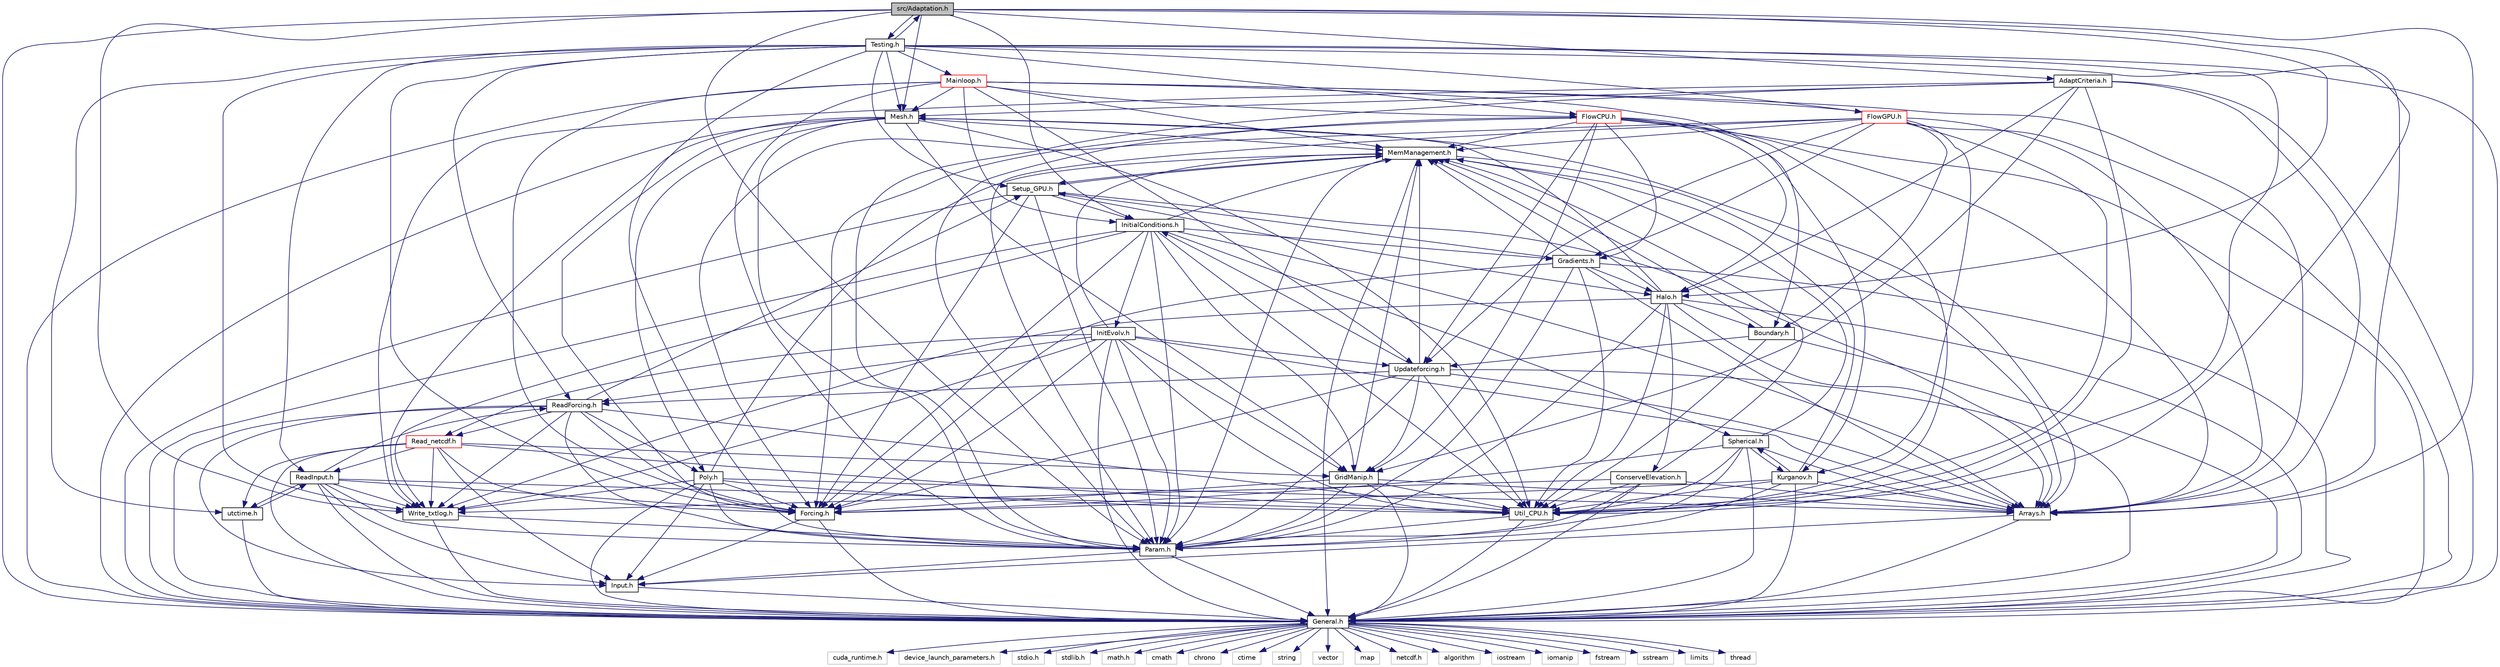 digraph "src/Adaptation.h"
{
 // LATEX_PDF_SIZE
  edge [fontname="Helvetica",fontsize="10",labelfontname="Helvetica",labelfontsize="10"];
  node [fontname="Helvetica",fontsize="10",shape=record];
  Node1 [label="src/Adaptation.h",height=0.2,width=0.4,color="black", fillcolor="grey75", style="filled", fontcolor="black",tooltip=" "];
  Node1 -> Node2 [color="midnightblue",fontsize="10",style="solid"];
  Node2 [label="General.h",height=0.2,width=0.4,color="black", fillcolor="white", style="filled",URL="$General_8h.html",tooltip=" "];
  Node2 -> Node3 [color="midnightblue",fontsize="10",style="solid"];
  Node3 [label="cuda_runtime.h",height=0.2,width=0.4,color="grey75", fillcolor="white", style="filled",tooltip=" "];
  Node2 -> Node4 [color="midnightblue",fontsize="10",style="solid"];
  Node4 [label="device_launch_parameters.h",height=0.2,width=0.4,color="grey75", fillcolor="white", style="filled",tooltip=" "];
  Node2 -> Node5 [color="midnightblue",fontsize="10",style="solid"];
  Node5 [label="stdio.h",height=0.2,width=0.4,color="grey75", fillcolor="white", style="filled",tooltip=" "];
  Node2 -> Node6 [color="midnightblue",fontsize="10",style="solid"];
  Node6 [label="stdlib.h",height=0.2,width=0.4,color="grey75", fillcolor="white", style="filled",tooltip=" "];
  Node2 -> Node7 [color="midnightblue",fontsize="10",style="solid"];
  Node7 [label="math.h",height=0.2,width=0.4,color="grey75", fillcolor="white", style="filled",tooltip=" "];
  Node2 -> Node8 [color="midnightblue",fontsize="10",style="solid"];
  Node8 [label="cmath",height=0.2,width=0.4,color="grey75", fillcolor="white", style="filled",tooltip=" "];
  Node2 -> Node9 [color="midnightblue",fontsize="10",style="solid"];
  Node9 [label="chrono",height=0.2,width=0.4,color="grey75", fillcolor="white", style="filled",tooltip=" "];
  Node2 -> Node10 [color="midnightblue",fontsize="10",style="solid"];
  Node10 [label="ctime",height=0.2,width=0.4,color="grey75", fillcolor="white", style="filled",tooltip=" "];
  Node2 -> Node11 [color="midnightblue",fontsize="10",style="solid"];
  Node11 [label="string",height=0.2,width=0.4,color="grey75", fillcolor="white", style="filled",tooltip=" "];
  Node2 -> Node12 [color="midnightblue",fontsize="10",style="solid"];
  Node12 [label="vector",height=0.2,width=0.4,color="grey75", fillcolor="white", style="filled",tooltip=" "];
  Node2 -> Node13 [color="midnightblue",fontsize="10",style="solid"];
  Node13 [label="map",height=0.2,width=0.4,color="grey75", fillcolor="white", style="filled",tooltip=" "];
  Node2 -> Node14 [color="midnightblue",fontsize="10",style="solid"];
  Node14 [label="netcdf.h",height=0.2,width=0.4,color="grey75", fillcolor="white", style="filled",tooltip=" "];
  Node2 -> Node15 [color="midnightblue",fontsize="10",style="solid"];
  Node15 [label="algorithm",height=0.2,width=0.4,color="grey75", fillcolor="white", style="filled",tooltip=" "];
  Node2 -> Node16 [color="midnightblue",fontsize="10",style="solid"];
  Node16 [label="iostream",height=0.2,width=0.4,color="grey75", fillcolor="white", style="filled",tooltip=" "];
  Node2 -> Node17 [color="midnightblue",fontsize="10",style="solid"];
  Node17 [label="iomanip",height=0.2,width=0.4,color="grey75", fillcolor="white", style="filled",tooltip=" "];
  Node2 -> Node18 [color="midnightblue",fontsize="10",style="solid"];
  Node18 [label="fstream",height=0.2,width=0.4,color="grey75", fillcolor="white", style="filled",tooltip=" "];
  Node2 -> Node19 [color="midnightblue",fontsize="10",style="solid"];
  Node19 [label="sstream",height=0.2,width=0.4,color="grey75", fillcolor="white", style="filled",tooltip=" "];
  Node2 -> Node20 [color="midnightblue",fontsize="10",style="solid"];
  Node20 [label="limits",height=0.2,width=0.4,color="grey75", fillcolor="white", style="filled",tooltip=" "];
  Node2 -> Node21 [color="midnightblue",fontsize="10",style="solid"];
  Node21 [label="thread",height=0.2,width=0.4,color="grey75", fillcolor="white", style="filled",tooltip=" "];
  Node1 -> Node22 [color="midnightblue",fontsize="10",style="solid"];
  Node22 [label="Param.h",height=0.2,width=0.4,color="black", fillcolor="white", style="filled",URL="$Param_8h.html",tooltip=" "];
  Node22 -> Node2 [color="midnightblue",fontsize="10",style="solid"];
  Node22 -> Node23 [color="midnightblue",fontsize="10",style="solid"];
  Node23 [label="Input.h",height=0.2,width=0.4,color="black", fillcolor="white", style="filled",URL="$Input_8h.html",tooltip=" "];
  Node23 -> Node2 [color="midnightblue",fontsize="10",style="solid"];
  Node1 -> Node24 [color="midnightblue",fontsize="10",style="solid"];
  Node24 [label="Write_txtlog.h",height=0.2,width=0.4,color="black", fillcolor="white", style="filled",URL="$Write__txtlog_8h.html",tooltip=" "];
  Node24 -> Node2 [color="midnightblue",fontsize="10",style="solid"];
  Node24 -> Node22 [color="midnightblue",fontsize="10",style="solid"];
  Node1 -> Node25 [color="midnightblue",fontsize="10",style="solid"];
  Node25 [label="Util_CPU.h",height=0.2,width=0.4,color="black", fillcolor="white", style="filled",URL="$Util__CPU_8h.html",tooltip=" "];
  Node25 -> Node2 [color="midnightblue",fontsize="10",style="solid"];
  Node25 -> Node22 [color="midnightblue",fontsize="10",style="solid"];
  Node1 -> Node26 [color="midnightblue",fontsize="10",style="solid"];
  Node26 [label="Arrays.h",height=0.2,width=0.4,color="black", fillcolor="white", style="filled",URL="$Arrays_8h.html",tooltip=" "];
  Node26 -> Node2 [color="midnightblue",fontsize="10",style="solid"];
  Node26 -> Node23 [color="midnightblue",fontsize="10",style="solid"];
  Node1 -> Node27 [color="midnightblue",fontsize="10",style="solid"];
  Node27 [label="Mesh.h",height=0.2,width=0.4,color="black", fillcolor="white", style="filled",URL="$Mesh_8h.html",tooltip=" "];
  Node27 -> Node2 [color="midnightblue",fontsize="10",style="solid"];
  Node27 -> Node22 [color="midnightblue",fontsize="10",style="solid"];
  Node27 -> Node28 [color="midnightblue",fontsize="10",style="solid"];
  Node28 [label="Forcing.h",height=0.2,width=0.4,color="black", fillcolor="white", style="filled",URL="$Forcing_8h.html",tooltip=" "];
  Node28 -> Node2 [color="midnightblue",fontsize="10",style="solid"];
  Node28 -> Node23 [color="midnightblue",fontsize="10",style="solid"];
  Node27 -> Node29 [color="midnightblue",fontsize="10",style="solid"];
  Node29 [label="MemManagement.h",height=0.2,width=0.4,color="black", fillcolor="white", style="filled",URL="$MemManagement_8h.html",tooltip=" "];
  Node29 -> Node2 [color="midnightblue",fontsize="10",style="solid"];
  Node29 -> Node22 [color="midnightblue",fontsize="10",style="solid"];
  Node29 -> Node26 [color="midnightblue",fontsize="10",style="solid"];
  Node29 -> Node30 [color="midnightblue",fontsize="10",style="solid"];
  Node30 [label="Setup_GPU.h",height=0.2,width=0.4,color="black", fillcolor="white", style="filled",URL="$Setup__GPU_8h.html",tooltip=" "];
  Node30 -> Node2 [color="midnightblue",fontsize="10",style="solid"];
  Node30 -> Node28 [color="midnightblue",fontsize="10",style="solid"];
  Node30 -> Node22 [color="midnightblue",fontsize="10",style="solid"];
  Node30 -> Node26 [color="midnightblue",fontsize="10",style="solid"];
  Node30 -> Node29 [color="midnightblue",fontsize="10",style="solid"];
  Node30 -> Node31 [color="midnightblue",fontsize="10",style="solid"];
  Node31 [label="Halo.h",height=0.2,width=0.4,color="black", fillcolor="white", style="filled",URL="$Halo_8h.html",tooltip=" "];
  Node31 -> Node2 [color="midnightblue",fontsize="10",style="solid"];
  Node31 -> Node22 [color="midnightblue",fontsize="10",style="solid"];
  Node31 -> Node24 [color="midnightblue",fontsize="10",style="solid"];
  Node31 -> Node25 [color="midnightblue",fontsize="10",style="solid"];
  Node31 -> Node26 [color="midnightblue",fontsize="10",style="solid"];
  Node31 -> Node27 [color="midnightblue",fontsize="10",style="solid"];
  Node31 -> Node29 [color="midnightblue",fontsize="10",style="solid"];
  Node31 -> Node32 [color="midnightblue",fontsize="10",style="solid"];
  Node32 [label="Boundary.h",height=0.2,width=0.4,color="black", fillcolor="white", style="filled",URL="$Boundary_8h.html",tooltip=" "];
  Node32 -> Node2 [color="midnightblue",fontsize="10",style="solid"];
  Node32 -> Node29 [color="midnightblue",fontsize="10",style="solid"];
  Node32 -> Node25 [color="midnightblue",fontsize="10",style="solid"];
  Node32 -> Node33 [color="midnightblue",fontsize="10",style="solid"];
  Node33 [label="Updateforcing.h",height=0.2,width=0.4,color="black", fillcolor="white", style="filled",URL="$Updateforcing_8h.html",tooltip=" "];
  Node33 -> Node2 [color="midnightblue",fontsize="10",style="solid"];
  Node33 -> Node22 [color="midnightblue",fontsize="10",style="solid"];
  Node33 -> Node26 [color="midnightblue",fontsize="10",style="solid"];
  Node33 -> Node28 [color="midnightblue",fontsize="10",style="solid"];
  Node33 -> Node34 [color="midnightblue",fontsize="10",style="solid"];
  Node34 [label="InitialConditions.h",height=0.2,width=0.4,color="black", fillcolor="white", style="filled",URL="$InitialConditions_8h.html",tooltip=" "];
  Node34 -> Node2 [color="midnightblue",fontsize="10",style="solid"];
  Node34 -> Node22 [color="midnightblue",fontsize="10",style="solid"];
  Node34 -> Node28 [color="midnightblue",fontsize="10",style="solid"];
  Node34 -> Node29 [color="midnightblue",fontsize="10",style="solid"];
  Node34 -> Node25 [color="midnightblue",fontsize="10",style="solid"];
  Node34 -> Node26 [color="midnightblue",fontsize="10",style="solid"];
  Node34 -> Node24 [color="midnightblue",fontsize="10",style="solid"];
  Node34 -> Node35 [color="midnightblue",fontsize="10",style="solid"];
  Node35 [label="GridManip.h",height=0.2,width=0.4,color="black", fillcolor="white", style="filled",URL="$GridManip_8h.html",tooltip=" "];
  Node35 -> Node2 [color="midnightblue",fontsize="10",style="solid"];
  Node35 -> Node22 [color="midnightblue",fontsize="10",style="solid"];
  Node35 -> Node25 [color="midnightblue",fontsize="10",style="solid"];
  Node35 -> Node28 [color="midnightblue",fontsize="10",style="solid"];
  Node35 -> Node26 [color="midnightblue",fontsize="10",style="solid"];
  Node35 -> Node29 [color="midnightblue",fontsize="10",style="solid"];
  Node34 -> Node36 [color="midnightblue",fontsize="10",style="solid"];
  Node36 [label="InitEvolv.h",height=0.2,width=0.4,color="black", fillcolor="white", style="filled",URL="$InitEvolv_8h.html",tooltip=" "];
  Node36 -> Node2 [color="midnightblue",fontsize="10",style="solid"];
  Node36 -> Node22 [color="midnightblue",fontsize="10",style="solid"];
  Node36 -> Node28 [color="midnightblue",fontsize="10",style="solid"];
  Node36 -> Node29 [color="midnightblue",fontsize="10",style="solid"];
  Node36 -> Node25 [color="midnightblue",fontsize="10",style="solid"];
  Node36 -> Node26 [color="midnightblue",fontsize="10",style="solid"];
  Node36 -> Node24 [color="midnightblue",fontsize="10",style="solid"];
  Node36 -> Node35 [color="midnightblue",fontsize="10",style="solid"];
  Node36 -> Node37 [color="midnightblue",fontsize="10",style="solid"];
  Node37 [label="Read_netcdf.h",height=0.2,width=0.4,color="red", fillcolor="white", style="filled",URL="$Read__netcdf_8h.html",tooltip=" "];
  Node37 -> Node2 [color="midnightblue",fontsize="10",style="solid"];
  Node37 -> Node23 [color="midnightblue",fontsize="10",style="solid"];
  Node37 -> Node38 [color="midnightblue",fontsize="10",style="solid"];
  Node38 [label="ReadInput.h",height=0.2,width=0.4,color="black", fillcolor="white", style="filled",URL="$ReadInput_8h.html",tooltip=" "];
  Node38 -> Node2 [color="midnightblue",fontsize="10",style="solid"];
  Node38 -> Node22 [color="midnightblue",fontsize="10",style="solid"];
  Node38 -> Node24 [color="midnightblue",fontsize="10",style="solid"];
  Node38 -> Node28 [color="midnightblue",fontsize="10",style="solid"];
  Node38 -> Node25 [color="midnightblue",fontsize="10",style="solid"];
  Node38 -> Node39 [color="midnightblue",fontsize="10",style="solid"];
  Node39 [label="utctime.h",height=0.2,width=0.4,color="black", fillcolor="white", style="filled",URL="$utctime_8h.html",tooltip=" "];
  Node39 -> Node2 [color="midnightblue",fontsize="10",style="solid"];
  Node39 -> Node38 [color="midnightblue",fontsize="10",style="solid"];
  Node38 -> Node23 [color="midnightblue",fontsize="10",style="solid"];
  Node38 -> Node40 [color="midnightblue",fontsize="10",style="solid"];
  Node40 [label="ReadForcing.h",height=0.2,width=0.4,color="black", fillcolor="white", style="filled",URL="$ReadForcing_8h.html",tooltip=" "];
  Node40 -> Node2 [color="midnightblue",fontsize="10",style="solid"];
  Node40 -> Node23 [color="midnightblue",fontsize="10",style="solid"];
  Node40 -> Node22 [color="midnightblue",fontsize="10",style="solid"];
  Node40 -> Node24 [color="midnightblue",fontsize="10",style="solid"];
  Node40 -> Node37 [color="midnightblue",fontsize="10",style="solid"];
  Node40 -> Node28 [color="midnightblue",fontsize="10",style="solid"];
  Node40 -> Node25 [color="midnightblue",fontsize="10",style="solid"];
  Node40 -> Node30 [color="midnightblue",fontsize="10",style="solid"];
  Node40 -> Node41 [color="midnightblue",fontsize="10",style="solid"];
  Node41 [label="Poly.h",height=0.2,width=0.4,color="black", fillcolor="white", style="filled",URL="$Poly_8h.html",tooltip=" "];
  Node41 -> Node2 [color="midnightblue",fontsize="10",style="solid"];
  Node41 -> Node22 [color="midnightblue",fontsize="10",style="solid"];
  Node41 -> Node23 [color="midnightblue",fontsize="10",style="solid"];
  Node41 -> Node24 [color="midnightblue",fontsize="10",style="solid"];
  Node41 -> Node25 [color="midnightblue",fontsize="10",style="solid"];
  Node41 -> Node28 [color="midnightblue",fontsize="10",style="solid"];
  Node41 -> Node26 [color="midnightblue",fontsize="10",style="solid"];
  Node41 -> Node29 [color="midnightblue",fontsize="10",style="solid"];
  Node37 -> Node24 [color="midnightblue",fontsize="10",style="solid"];
  Node37 -> Node25 [color="midnightblue",fontsize="10",style="solid"];
  Node37 -> Node35 [color="midnightblue",fontsize="10",style="solid"];
  Node37 -> Node28 [color="midnightblue",fontsize="10",style="solid"];
  Node37 -> Node39 [color="midnightblue",fontsize="10",style="solid"];
  Node36 -> Node40 [color="midnightblue",fontsize="10",style="solid"];
  Node36 -> Node33 [color="midnightblue",fontsize="10",style="solid"];
  Node34 -> Node43 [color="midnightblue",fontsize="10",style="solid"];
  Node43 [label="Gradients.h",height=0.2,width=0.4,color="black", fillcolor="white", style="filled",URL="$Gradients_8h.html",tooltip=" "];
  Node43 -> Node2 [color="midnightblue",fontsize="10",style="solid"];
  Node43 -> Node22 [color="midnightblue",fontsize="10",style="solid"];
  Node43 -> Node26 [color="midnightblue",fontsize="10",style="solid"];
  Node43 -> Node28 [color="midnightblue",fontsize="10",style="solid"];
  Node43 -> Node25 [color="midnightblue",fontsize="10",style="solid"];
  Node43 -> Node30 [color="midnightblue",fontsize="10",style="solid"];
  Node43 -> Node29 [color="midnightblue",fontsize="10",style="solid"];
  Node43 -> Node31 [color="midnightblue",fontsize="10",style="solid"];
  Node34 -> Node44 [color="midnightblue",fontsize="10",style="solid"];
  Node44 [label="Spherical.h",height=0.2,width=0.4,color="black", fillcolor="white", style="filled",URL="$Spherical_8h.html",tooltip=" "];
  Node44 -> Node2 [color="midnightblue",fontsize="10",style="solid"];
  Node44 -> Node22 [color="midnightblue",fontsize="10",style="solid"];
  Node44 -> Node26 [color="midnightblue",fontsize="10",style="solid"];
  Node44 -> Node28 [color="midnightblue",fontsize="10",style="solid"];
  Node44 -> Node29 [color="midnightblue",fontsize="10",style="solid"];
  Node44 -> Node25 [color="midnightblue",fontsize="10",style="solid"];
  Node44 -> Node45 [color="midnightblue",fontsize="10",style="solid"];
  Node45 [label="Kurganov.h",height=0.2,width=0.4,color="black", fillcolor="white", style="filled",URL="$Kurganov_8h.html",tooltip=" "];
  Node45 -> Node2 [color="midnightblue",fontsize="10",style="solid"];
  Node45 -> Node22 [color="midnightblue",fontsize="10",style="solid"];
  Node45 -> Node26 [color="midnightblue",fontsize="10",style="solid"];
  Node45 -> Node28 [color="midnightblue",fontsize="10",style="solid"];
  Node45 -> Node29 [color="midnightblue",fontsize="10",style="solid"];
  Node45 -> Node25 [color="midnightblue",fontsize="10",style="solid"];
  Node45 -> Node44 [color="midnightblue",fontsize="10",style="solid"];
  Node33 -> Node29 [color="midnightblue",fontsize="10",style="solid"];
  Node33 -> Node40 [color="midnightblue",fontsize="10",style="solid"];
  Node33 -> Node35 [color="midnightblue",fontsize="10",style="solid"];
  Node33 -> Node25 [color="midnightblue",fontsize="10",style="solid"];
  Node31 -> Node46 [color="midnightblue",fontsize="10",style="solid"];
  Node46 [label="ConserveElevation.h",height=0.2,width=0.4,color="black", fillcolor="white", style="filled",URL="$ConserveElevation_8h.html",tooltip=" "];
  Node46 -> Node2 [color="midnightblue",fontsize="10",style="solid"];
  Node46 -> Node22 [color="midnightblue",fontsize="10",style="solid"];
  Node46 -> Node24 [color="midnightblue",fontsize="10",style="solid"];
  Node46 -> Node25 [color="midnightblue",fontsize="10",style="solid"];
  Node46 -> Node26 [color="midnightblue",fontsize="10",style="solid"];
  Node46 -> Node29 [color="midnightblue",fontsize="10",style="solid"];
  Node30 -> Node34 [color="midnightblue",fontsize="10",style="solid"];
  Node27 -> Node25 [color="midnightblue",fontsize="10",style="solid"];
  Node27 -> Node26 [color="midnightblue",fontsize="10",style="solid"];
  Node27 -> Node24 [color="midnightblue",fontsize="10",style="solid"];
  Node27 -> Node35 [color="midnightblue",fontsize="10",style="solid"];
  Node27 -> Node41 [color="midnightblue",fontsize="10",style="solid"];
  Node1 -> Node47 [color="midnightblue",fontsize="10",style="solid"];
  Node47 [label="AdaptCriteria.h",height=0.2,width=0.4,color="black", fillcolor="white", style="filled",URL="$AdaptCriteria_8h.html",tooltip=" "];
  Node47 -> Node2 [color="midnightblue",fontsize="10",style="solid"];
  Node47 -> Node22 [color="midnightblue",fontsize="10",style="solid"];
  Node47 -> Node24 [color="midnightblue",fontsize="10",style="solid"];
  Node47 -> Node25 [color="midnightblue",fontsize="10",style="solid"];
  Node47 -> Node26 [color="midnightblue",fontsize="10",style="solid"];
  Node47 -> Node27 [color="midnightblue",fontsize="10",style="solid"];
  Node47 -> Node31 [color="midnightblue",fontsize="10",style="solid"];
  Node47 -> Node35 [color="midnightblue",fontsize="10",style="solid"];
  Node1 -> Node31 [color="midnightblue",fontsize="10",style="solid"];
  Node1 -> Node34 [color="midnightblue",fontsize="10",style="solid"];
  Node1 -> Node48 [color="midnightblue",fontsize="10",style="solid"];
  Node48 [label="Testing.h",height=0.2,width=0.4,color="black", fillcolor="white", style="filled",URL="$Testing_8h.html",tooltip=" "];
  Node48 -> Node2 [color="midnightblue",fontsize="10",style="solid"];
  Node48 -> Node22 [color="midnightblue",fontsize="10",style="solid"];
  Node48 -> Node24 [color="midnightblue",fontsize="10",style="solid"];
  Node48 -> Node38 [color="midnightblue",fontsize="10",style="solid"];
  Node48 -> Node40 [color="midnightblue",fontsize="10",style="solid"];
  Node48 -> Node25 [color="midnightblue",fontsize="10",style="solid"];
  Node48 -> Node26 [color="midnightblue",fontsize="10",style="solid"];
  Node48 -> Node28 [color="midnightblue",fontsize="10",style="solid"];
  Node48 -> Node27 [color="midnightblue",fontsize="10",style="solid"];
  Node48 -> Node30 [color="midnightblue",fontsize="10",style="solid"];
  Node48 -> Node49 [color="midnightblue",fontsize="10",style="solid"];
  Node49 [label="Mainloop.h",height=0.2,width=0.4,color="red", fillcolor="white", style="filled",URL="$Mainloop_8h.html",tooltip=" "];
  Node49 -> Node2 [color="midnightblue",fontsize="10",style="solid"];
  Node49 -> Node22 [color="midnightblue",fontsize="10",style="solid"];
  Node49 -> Node26 [color="midnightblue",fontsize="10",style="solid"];
  Node49 -> Node28 [color="midnightblue",fontsize="10",style="solid"];
  Node49 -> Node27 [color="midnightblue",fontsize="10",style="solid"];
  Node49 -> Node34 [color="midnightblue",fontsize="10",style="solid"];
  Node49 -> Node29 [color="midnightblue",fontsize="10",style="solid"];
  Node49 -> Node32 [color="midnightblue",fontsize="10",style="solid"];
  Node49 -> Node50 [color="midnightblue",fontsize="10",style="solid"];
  Node50 [label="FlowGPU.h",height=0.2,width=0.4,color="red", fillcolor="white", style="filled",URL="$FlowGPU_8h.html",tooltip=" "];
  Node50 -> Node2 [color="midnightblue",fontsize="10",style="solid"];
  Node50 -> Node22 [color="midnightblue",fontsize="10",style="solid"];
  Node50 -> Node26 [color="midnightblue",fontsize="10",style="solid"];
  Node50 -> Node28 [color="midnightblue",fontsize="10",style="solid"];
  Node50 -> Node25 [color="midnightblue",fontsize="10",style="solid"];
  Node50 -> Node29 [color="midnightblue",fontsize="10",style="solid"];
  Node50 -> Node43 [color="midnightblue",fontsize="10",style="solid"];
  Node50 -> Node45 [color="midnightblue",fontsize="10",style="solid"];
  Node50 -> Node33 [color="midnightblue",fontsize="10",style="solid"];
  Node50 -> Node32 [color="midnightblue",fontsize="10",style="solid"];
  Node49 -> Node54 [color="midnightblue",fontsize="10",style="solid"];
  Node54 [label="FlowCPU.h",height=0.2,width=0.4,color="red", fillcolor="white", style="filled",URL="$FlowCPU_8h.html",tooltip=" "];
  Node54 -> Node2 [color="midnightblue",fontsize="10",style="solid"];
  Node54 -> Node22 [color="midnightblue",fontsize="10",style="solid"];
  Node54 -> Node26 [color="midnightblue",fontsize="10",style="solid"];
  Node54 -> Node28 [color="midnightblue",fontsize="10",style="solid"];
  Node54 -> Node25 [color="midnightblue",fontsize="10",style="solid"];
  Node54 -> Node29 [color="midnightblue",fontsize="10",style="solid"];
  Node54 -> Node31 [color="midnightblue",fontsize="10",style="solid"];
  Node54 -> Node35 [color="midnightblue",fontsize="10",style="solid"];
  Node54 -> Node43 [color="midnightblue",fontsize="10",style="solid"];
  Node54 -> Node45 [color="midnightblue",fontsize="10",style="solid"];
  Node54 -> Node33 [color="midnightblue",fontsize="10",style="solid"];
  Node49 -> Node33 [color="midnightblue",fontsize="10",style="solid"];
  Node48 -> Node54 [color="midnightblue",fontsize="10",style="solid"];
  Node48 -> Node50 [color="midnightblue",fontsize="10",style="solid"];
  Node48 -> Node1 [color="midnightblue",fontsize="10",style="solid"];
  Node48 -> Node39 [color="midnightblue",fontsize="10",style="solid"];
}
